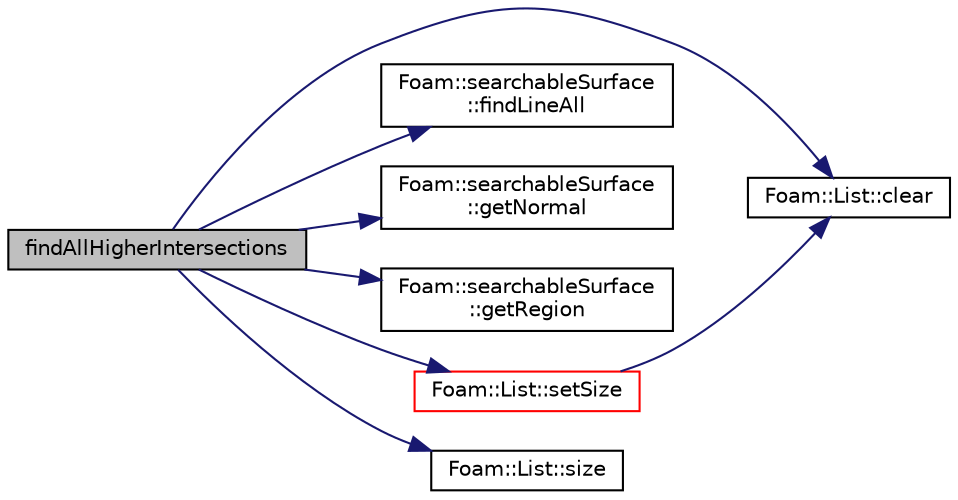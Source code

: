 digraph "findAllHigherIntersections"
{
  bgcolor="transparent";
  edge [fontname="Helvetica",fontsize="10",labelfontname="Helvetica",labelfontsize="10"];
  node [fontname="Helvetica",fontsize="10",shape=record];
  rankdir="LR";
  Node1 [label="findAllHigherIntersections",height=0.2,width=0.4,color="black", fillcolor="grey75", style="filled", fontcolor="black"];
  Node1 -> Node2 [color="midnightblue",fontsize="10",style="solid",fontname="Helvetica"];
  Node2 [label="Foam::List::clear",height=0.2,width=0.4,color="black",URL="$a01391.html#ac8bb3912a3ce86b15842e79d0b421204",tooltip="Clear the list, i.e. set size to zero. "];
  Node1 -> Node3 [color="midnightblue",fontsize="10",style="solid",fontname="Helvetica"];
  Node3 [label="Foam::searchableSurface\l::findLineAll",height=0.2,width=0.4,color="black",URL="$a02324.html#a05944f8fbfa33f557a428c9d8c49904b",tooltip="Get all intersections in order from start to end. "];
  Node1 -> Node4 [color="midnightblue",fontsize="10",style="solid",fontname="Helvetica"];
  Node4 [label="Foam::searchableSurface\l::getNormal",height=0.2,width=0.4,color="black",URL="$a02324.html#aeef38cd0a3a11c8d330ca4e8d9cb6e5e",tooltip="From a set of points and indices get the normal. "];
  Node1 -> Node5 [color="midnightblue",fontsize="10",style="solid",fontname="Helvetica"];
  Node5 [label="Foam::searchableSurface\l::getRegion",height=0.2,width=0.4,color="black",URL="$a02324.html#adc4299ff60f0eea3635a7ffd29ba538c",tooltip="From a set of points and indices get the region. "];
  Node1 -> Node6 [color="midnightblue",fontsize="10",style="solid",fontname="Helvetica"];
  Node6 [label="Foam::List::setSize",height=0.2,width=0.4,color="red",URL="$a01391.html#aedb985ffeaf1bdbfeccc2a8730405703",tooltip="Reset size of List. "];
  Node6 -> Node2 [color="midnightblue",fontsize="10",style="solid",fontname="Helvetica"];
  Node1 -> Node7 [color="midnightblue",fontsize="10",style="solid",fontname="Helvetica"];
  Node7 [label="Foam::List::size",height=0.2,width=0.4,color="black",URL="$a01391.html#a8a5f6fa29bd4b500caf186f60245b384",tooltip="Override size to be inconsistent with allocated storage. "];
}
